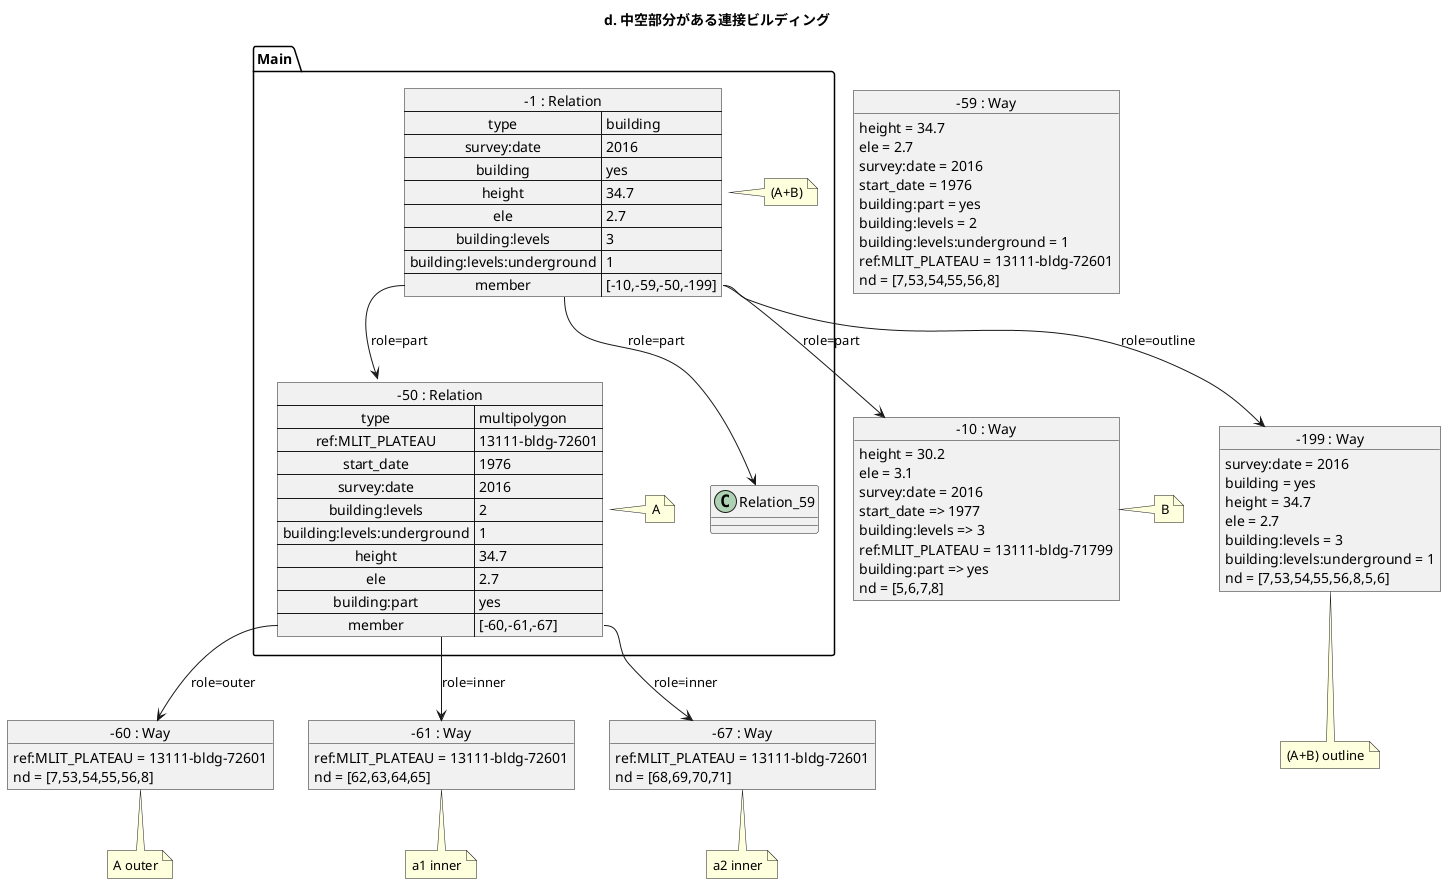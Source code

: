 ﻿@startuml
title d. 中空部分がある連接ビルディング

object "-199 : Way" as Way_199 {
  survey:date = 2016
  building = yes
  height = 34.7
  ele = 2.7
  building:levels = 3
  building:levels:underground = 1
  nd = [7,53,54,55,56,8,5,6]
}
note bottom : (A+B) outline

object "-59 : Way" as Way_59 {
  height = 34.7
  ele = 2.7
  survey:date = 2016
  start_date = 1976
  building:part = yes
  building:levels = 2
  building:levels:underground = 1
  ref:MLIT_PLATEAU = 13111-bldg-72601
  nd = [7,53,54,55,56,8]
}

object "-60 : Way" as Way_60 {
  ref:MLIT_PLATEAU = 13111-bldg-72601
  nd = [7,53,54,55,56,8]
}
note bottom : A outer

object "-61 : Way" as Way_61 {
  ref:MLIT_PLATEAU = 13111-bldg-72601
  nd = [62,63,64,65]
}
note bottom : a1 inner

object "-10 : Way" as Way_10 {
  height = 30.2
  ele = 3.1
  survey:date = 2016
  start_date => 1977
  building:levels => 3
  ref:MLIT_PLATEAU = 13111-bldg-71799
  building:part => yes
  nd = [5,6,7,8]
}
note right : B

object "-67 : Way" as Way_67 {
  ref:MLIT_PLATEAU = 13111-bldg-72601
  nd = [68,69,70,71]
}
note bottom : a2 inner

package Main {
  map "-50 : Relation" as Relation_50 {
    type => multipolygon
    ref:MLIT_PLATEAU => 13111-bldg-72601
    start_date => 1976
    survey:date => 2016
    building:levels => 2
    building:levels:underground => 1
    height => 34.7
    ele => 2.7
    building:part => yes
    member => [-60,-61,-67]
  }
  note right : A
  Relation_50::member --> Way_60 : role=outer
  Relation_50::member --> Way_61 : role=inner
  Relation_50::member --> Way_67 : role=inner

  map "-1 : Relation" as Relation_1 {
    type => building
    survey:date => 2016
    building => yes
    height => 34.7
    ele => 2.7
    building:levels => 3
    building:levels:underground => 1
    member => [-10,-59,-50,-199]
  }
  note right : (A+B)
  Relation_1::member --> Way_199	: role=outline
  Relation_1::member --> Relation_59	: role=part
  Relation_1::member --> Relation_50	: role=part
  Relation_1::member --> Way_10	: role=part
}
@enduml

